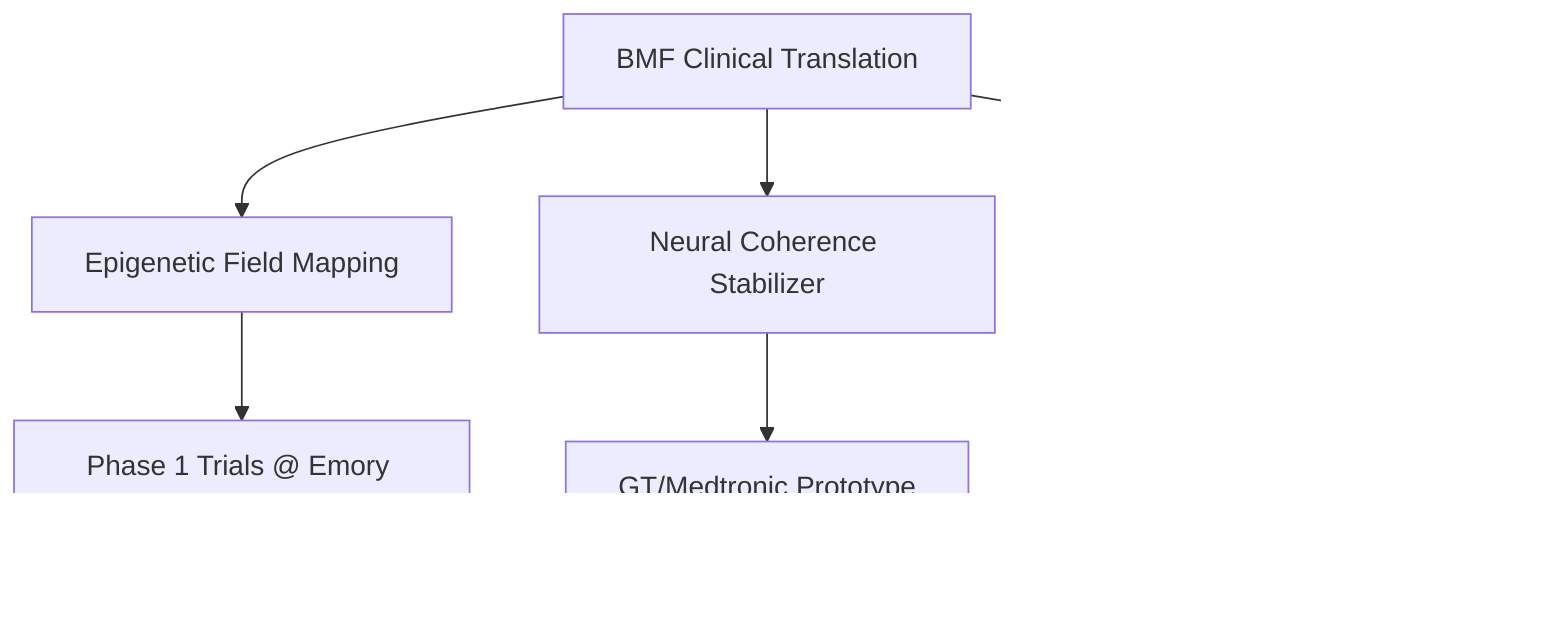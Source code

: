 flowchart TB
    A[BMF Clinical Translation] --> B[Epigenetic Field Mapping]
    A --> C[Neural Coherence Stabilizer]
    A --> D[Consciousness-Preserving Anesthesia]
    
    B --> E[Phase 1 Trials @ Emory Hospital<br>2026]
    C --> F[GT/Medtronic Prototype<br>2027]
    D --> G[FDA Fast Track<br>2028]